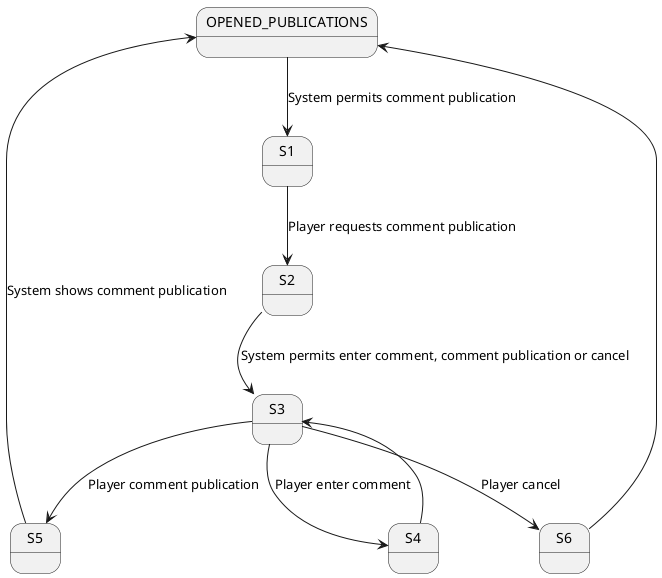 @startuml

state OPENED_PUBLICATIONS

OPENED_PUBLICATIONS -down-> S1 : System permits comment publication
S1 --> S2 : Player requests comment publication
S2 --> S3 : System permits enter comment, comment publication or cancel
S3 --> S4 : Player enter comment
S4 --> S3
S3 --> S5 : Player comment publication
S5 --> OPENED_PUBLICATIONS : System shows comment publication
S3 --> S6 : Player cancel
S6 --> OPENED_PUBLICATIONS

@enduml